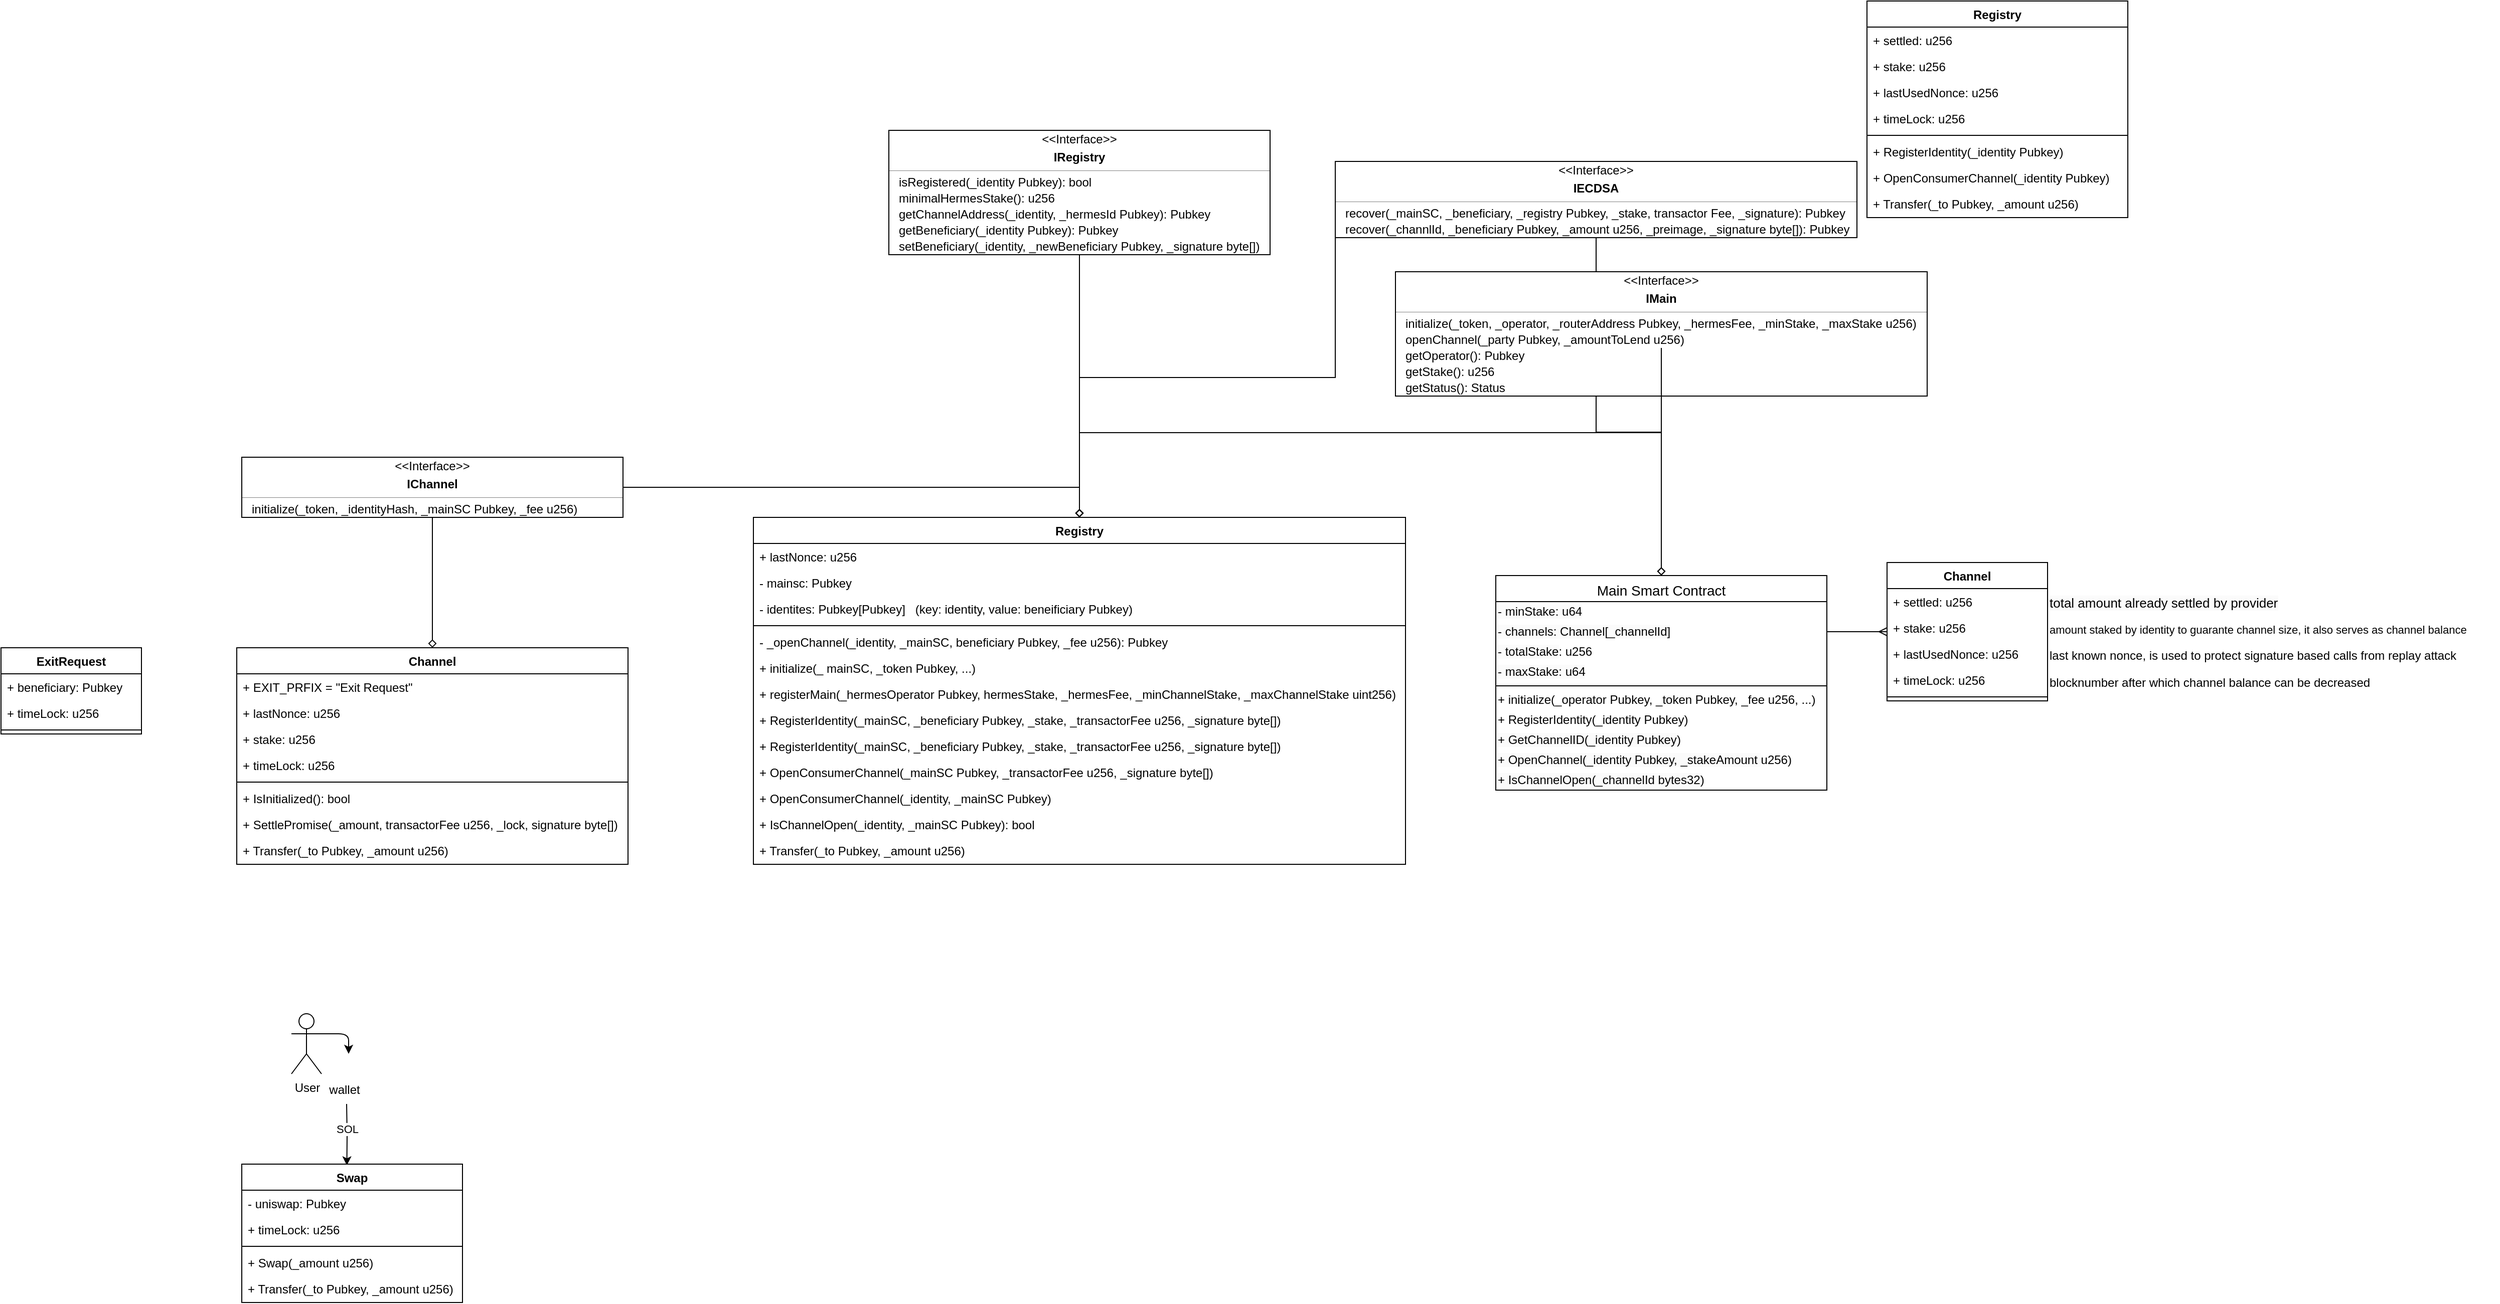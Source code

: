 <mxfile version="26.0.16">
  <diagram name="Page-1" id="e56a1550-8fbb-45ad-956c-1786394a9013">
    <mxGraphModel dx="1572" dy="922" grid="1" gridSize="10" guides="1" tooltips="1" connect="1" arrows="1" fold="1" page="1" pageScale="1" pageWidth="4000" pageHeight="3000" background="none" math="1" shadow="0">
      <root>
        <mxCell id="0" />
        <mxCell id="1" parent="0" />
        <mxCell id="VsVcQcCOclfDHJGfPfXY-29" style="edgeStyle=orthogonalEdgeStyle;rounded=1;orthogonalLoop=1;jettySize=auto;html=1;exitX=1;exitY=0.333;exitDx=0;exitDy=0;exitPerimeter=0;entryX=0.5;entryY=0;entryDx=0;entryDy=0;curved=0;" edge="1" parent="1" source="VsVcQcCOclfDHJGfPfXY-17" target="VsVcQcCOclfDHJGfPfXY-18">
          <mxGeometry relative="1" as="geometry" />
        </mxCell>
        <mxCell id="VsVcQcCOclfDHJGfPfXY-17" value="User" style="shape=umlActor;verticalLabelPosition=bottom;verticalAlign=top;html=1;outlineConnect=0;" vertex="1" parent="1">
          <mxGeometry x="409.5" y="1420" width="30" height="60" as="geometry" />
        </mxCell>
        <mxCell id="VsVcQcCOclfDHJGfPfXY-20" value="" style="group" vertex="1" connectable="0" parent="1">
          <mxGeometry x="437" y="1460" width="55" height="50" as="geometry" />
        </mxCell>
        <mxCell id="VsVcQcCOclfDHJGfPfXY-18" value="" style="shape=image;html=1;verticalAlign=top;verticalLabelPosition=bottom;labelBackgroundColor=#ffffff;imageAspect=0;aspect=fixed;image=https://cdn4.iconfinder.com/data/icons/48-bubbles/48/07.Wallet-128.png" vertex="1" parent="VsVcQcCOclfDHJGfPfXY-20">
          <mxGeometry x="5" width="49.02" height="49.02" as="geometry" />
        </mxCell>
        <mxCell id="VsVcQcCOclfDHJGfPfXY-19" value="wallet" style="text;html=1;align=center;verticalAlign=middle;resizable=0;points=[];autosize=1;strokeColor=none;fillColor=none;" vertex="1" parent="VsVcQcCOclfDHJGfPfXY-20">
          <mxGeometry y="20.588" width="50" height="30" as="geometry" />
        </mxCell>
        <mxCell id="VsVcQcCOclfDHJGfPfXY-30" style="edgeStyle=orthogonalEdgeStyle;rounded=0;orthogonalLoop=1;jettySize=auto;html=1;entryX=0.476;entryY=0.009;entryDx=0;entryDy=0;curved=0;entryPerimeter=0;" edge="1" parent="1" target="VsVcQcCOclfDHJGfPfXY-93">
          <mxGeometry relative="1" as="geometry">
            <mxPoint x="464.5" y="1510" as="sourcePoint" />
            <mxPoint x="464.5" y="1560" as="targetPoint" />
          </mxGeometry>
        </mxCell>
        <mxCell id="VsVcQcCOclfDHJGfPfXY-31" value="SOL" style="edgeLabel;html=1;align=center;verticalAlign=middle;resizable=0;points=[];" vertex="1" connectable="0" parent="VsVcQcCOclfDHJGfPfXY-30">
          <mxGeometry x="-0.274" y="-1" relative="1" as="geometry">
            <mxPoint x="1" y="2" as="offset" />
          </mxGeometry>
        </mxCell>
        <mxCell id="VsVcQcCOclfDHJGfPfXY-146" style="edgeStyle=orthogonalEdgeStyle;rounded=0;orthogonalLoop=1;jettySize=auto;html=1;entryX=0.5;entryY=0;entryDx=0;entryDy=0;strokeColor=default;startArrow=diamond;startFill=0;endArrow=none;" edge="1" parent="1" source="VsVcQcCOclfDHJGfPfXY-66" target="VsVcQcCOclfDHJGfPfXY-127">
          <mxGeometry relative="1" as="geometry">
            <Array as="points">
              <mxPoint x="730" y="895" />
            </Array>
          </mxGeometry>
        </mxCell>
        <mxCell id="VsVcQcCOclfDHJGfPfXY-66" value="Registry" style="swimlane;fontStyle=1;align=center;verticalAlign=top;childLayout=stackLayout;horizontal=1;startSize=26;horizontalStack=0;resizeParent=1;resizeParentMax=0;resizeLast=0;collapsible=1;marginBottom=0;whiteSpace=wrap;html=1;fillStyle=auto;gradientColor=none;" vertex="1" parent="1">
          <mxGeometry x="870" y="925" width="650" height="346" as="geometry" />
        </mxCell>
        <mxCell id="VsVcQcCOclfDHJGfPfXY-69" value="+ lastNonce: u256" style="text;strokeColor=none;fillColor=none;align=left;verticalAlign=top;spacingLeft=4;spacingRight=4;overflow=hidden;rotatable=0;points=[[0,0.5],[1,0.5]];portConstraint=eastwest;whiteSpace=wrap;html=1;" vertex="1" parent="VsVcQcCOclfDHJGfPfXY-66">
          <mxGeometry y="26" width="650" height="26" as="geometry" />
        </mxCell>
        <mxCell id="VsVcQcCOclfDHJGfPfXY-150" value="&lt;div&gt;- mainsc: Pubkey&lt;/div&gt;" style="text;strokeColor=none;fillColor=none;align=left;verticalAlign=top;spacingLeft=4;spacingRight=4;overflow=hidden;rotatable=0;points=[[0,0.5],[1,0.5]];portConstraint=eastwest;whiteSpace=wrap;html=1;" vertex="1" parent="VsVcQcCOclfDHJGfPfXY-66">
          <mxGeometry y="52" width="650" height="26" as="geometry" />
        </mxCell>
        <mxCell id="VsVcQcCOclfDHJGfPfXY-70" value="- identites: Pubkey[Pubkey]&amp;nbsp; &amp;nbsp;(key: identity, value: beneificiary Pubkey)" style="text;strokeColor=none;fillColor=none;align=left;verticalAlign=top;spacingLeft=4;spacingRight=4;overflow=hidden;rotatable=0;points=[[0,0.5],[1,0.5]];portConstraint=eastwest;whiteSpace=wrap;html=1;" vertex="1" parent="VsVcQcCOclfDHJGfPfXY-66">
          <mxGeometry y="78" width="650" height="26" as="geometry" />
        </mxCell>
        <mxCell id="VsVcQcCOclfDHJGfPfXY-71" value="" style="line;strokeWidth=1;fillColor=none;align=left;verticalAlign=middle;spacingTop=-1;spacingLeft=3;spacingRight=3;rotatable=0;labelPosition=right;points=[];portConstraint=eastwest;strokeColor=inherit;" vertex="1" parent="VsVcQcCOclfDHJGfPfXY-66">
          <mxGeometry y="104" width="650" height="8" as="geometry" />
        </mxCell>
        <mxCell id="VsVcQcCOclfDHJGfPfXY-151" value="- _openChannel(_identity, _mainSC, beneficiary Pubkey, _fee u256): Pubkey" style="text;strokeColor=none;fillColor=none;align=left;verticalAlign=middle;spacingLeft=4;spacingRight=4;overflow=hidden;rotatable=0;points=[[0,0.5],[1,0.5]];portConstraint=eastwest;whiteSpace=wrap;html=1;" vertex="1" parent="VsVcQcCOclfDHJGfPfXY-66">
          <mxGeometry y="112" width="650" height="26" as="geometry" />
        </mxCell>
        <mxCell id="VsVcQcCOclfDHJGfPfXY-135" value="+ initialize(_ mainSC, _token Pubkey, ...)" style="text;strokeColor=none;fillColor=none;align=left;verticalAlign=middle;spacingLeft=4;spacingRight=4;overflow=hidden;rotatable=0;points=[[0,0.5],[1,0.5]];portConstraint=eastwest;whiteSpace=wrap;html=1;" vertex="1" parent="VsVcQcCOclfDHJGfPfXY-66">
          <mxGeometry y="138" width="650" height="26" as="geometry" />
        </mxCell>
        <mxCell id="VsVcQcCOclfDHJGfPfXY-166" value="+ registerMain(_hermesOperator Pubkey, hermesStake, _hermesFee, _minChannelStake, _maxChannelStake uint256)" style="text;strokeColor=none;fillColor=none;align=left;verticalAlign=middle;spacingLeft=4;spacingRight=4;overflow=hidden;rotatable=0;points=[[0,0.5],[1,0.5]];portConstraint=eastwest;whiteSpace=wrap;html=1;fontSize=12;" vertex="1" parent="VsVcQcCOclfDHJGfPfXY-66">
          <mxGeometry y="164" width="650" height="26" as="geometry" />
        </mxCell>
        <mxCell id="VsVcQcCOclfDHJGfPfXY-152" value="+ RegisterIdentity(_mainSC, _beneficiary Pubkey, _stake, _transactorFee u256, _signature byte[])" style="text;strokeColor=none;fillColor=none;align=left;verticalAlign=middle;spacingLeft=4;spacingRight=4;overflow=hidden;rotatable=0;points=[[0,0.5],[1,0.5]];portConstraint=eastwest;whiteSpace=wrap;html=1;" vertex="1" parent="VsVcQcCOclfDHJGfPfXY-66">
          <mxGeometry y="190" width="650" height="26" as="geometry" />
        </mxCell>
        <mxCell id="VsVcQcCOclfDHJGfPfXY-72" value="+ RegisterIdentity(_mainSC, _beneficiary Pubkey, _stake, _transactorFee u256, _signature byte[])" style="text;strokeColor=none;fillColor=none;align=left;verticalAlign=middle;spacingLeft=4;spacingRight=4;overflow=hidden;rotatable=0;points=[[0,0.5],[1,0.5]];portConstraint=eastwest;whiteSpace=wrap;html=1;" vertex="1" parent="VsVcQcCOclfDHJGfPfXY-66">
          <mxGeometry y="216" width="650" height="26" as="geometry" />
        </mxCell>
        <mxCell id="VsVcQcCOclfDHJGfPfXY-149" value="+ OpenConsumerChannel(_mainSC Pubkey, _transactorFee u256, _signature byte[])" style="text;strokeColor=none;fillColor=none;align=left;verticalAlign=middle;spacingLeft=4;spacingRight=4;overflow=hidden;rotatable=0;points=[[0,0.5],[1,0.5]];portConstraint=eastwest;whiteSpace=wrap;html=1;" vertex="1" parent="VsVcQcCOclfDHJGfPfXY-66">
          <mxGeometry y="242" width="650" height="26" as="geometry" />
        </mxCell>
        <mxCell id="VsVcQcCOclfDHJGfPfXY-73" value="+ OpenConsumerChannel(_identity, _mainSC Pubkey)" style="text;strokeColor=none;fillColor=none;align=left;verticalAlign=middle;spacingLeft=4;spacingRight=4;overflow=hidden;rotatable=0;points=[[0,0.5],[1,0.5]];portConstraint=eastwest;whiteSpace=wrap;html=1;" vertex="1" parent="VsVcQcCOclfDHJGfPfXY-66">
          <mxGeometry y="268" width="650" height="26" as="geometry" />
        </mxCell>
        <mxCell id="VsVcQcCOclfDHJGfPfXY-148" value="+ IsChannelOpen(_identity, _mainSC Pubkey): bool" style="text;strokeColor=none;fillColor=none;align=left;verticalAlign=middle;spacingLeft=4;spacingRight=4;overflow=hidden;rotatable=0;points=[[0,0.5],[1,0.5]];portConstraint=eastwest;whiteSpace=wrap;html=1;" vertex="1" parent="VsVcQcCOclfDHJGfPfXY-66">
          <mxGeometry y="294" width="650" height="26" as="geometry" />
        </mxCell>
        <mxCell id="VsVcQcCOclfDHJGfPfXY-74" value="+ Transfer(_to Pubkey, _amount u256)" style="text;strokeColor=none;fillColor=none;align=left;verticalAlign=middle;spacingLeft=4;spacingRight=4;overflow=hidden;rotatable=0;points=[[0,0.5],[1,0.5]];portConstraint=eastwest;whiteSpace=wrap;html=1;" vertex="1" parent="VsVcQcCOclfDHJGfPfXY-66">
          <mxGeometry y="320" width="650" height="26" as="geometry" />
        </mxCell>
        <mxCell id="VsVcQcCOclfDHJGfPfXY-76" value="&lt;span style=&quot;font-size: 14px; font-weight: 400;&quot;&gt;Main Smart Contract&lt;/span&gt;" style="swimlane;fontStyle=1;align=center;verticalAlign=top;childLayout=stackLayout;horizontal=1;startSize=26;horizontalStack=0;resizeParent=1;resizeParentMax=0;resizeLast=0;collapsible=1;marginBottom=0;whiteSpace=wrap;html=1;" vertex="1" parent="1">
          <mxGeometry x="1610" y="983" width="330" height="214" as="geometry" />
        </mxCell>
        <mxCell id="VsVcQcCOclfDHJGfPfXY-85" value="&lt;span style=&quot;color: rgb(0, 0, 0); font-family: Helvetica; font-size: 12px; font-style: normal; font-variant-ligatures: normal; font-variant-caps: normal; font-weight: 400; letter-spacing: normal; orphans: 2; text-align: left; text-indent: 0px; text-transform: none; widows: 2; word-spacing: 0px; -webkit-text-stroke-width: 0px; white-space: normal; background-color: rgb(251, 251, 251); text-decoration-thickness: initial; text-decoration-style: initial; text-decoration-color: initial; display: inline !important; float: none;&quot;&gt;- minStake: u64&lt;/span&gt;" style="text;whiteSpace=wrap;html=1;verticalAlign=middle;" vertex="1" parent="VsVcQcCOclfDHJGfPfXY-76">
          <mxGeometry y="26" width="330" height="20" as="geometry" />
        </mxCell>
        <mxCell id="VsVcQcCOclfDHJGfPfXY-88" value="&lt;span style=&quot;color: rgb(0, 0, 0); font-family: Helvetica; font-size: 12px; font-style: normal; font-variant-ligatures: normal; font-variant-caps: normal; font-weight: 400; letter-spacing: normal; orphans: 2; text-align: left; text-indent: 0px; text-transform: none; widows: 2; word-spacing: 0px; -webkit-text-stroke-width: 0px; white-space: normal; background-color: rgb(251, 251, 251); text-decoration-thickness: initial; text-decoration-style: initial; text-decoration-color: initial; float: none; display: inline !important;&quot;&gt;- channels: Channel[_channelId]&lt;/span&gt;" style="text;whiteSpace=wrap;html=1;verticalAlign=middle;" vertex="1" parent="VsVcQcCOclfDHJGfPfXY-76">
          <mxGeometry y="46" width="330" height="20" as="geometry" />
        </mxCell>
        <mxCell id="VsVcQcCOclfDHJGfPfXY-87" value="&lt;span style=&quot;color: rgb(0, 0, 0); font-family: Helvetica; font-size: 12px; font-style: normal; font-variant-ligatures: normal; font-variant-caps: normal; font-weight: 400; letter-spacing: normal; orphans: 2; text-align: left; text-indent: 0px; text-transform: none; widows: 2; word-spacing: 0px; -webkit-text-stroke-width: 0px; white-space: normal; background-color: rgb(251, 251, 251); text-decoration-thickness: initial; text-decoration-style: initial; text-decoration-color: initial; display: inline !important; float: none;&quot;&gt;- totalStake&lt;/span&gt;&lt;span style=&quot;forced-color-adjust: none; color: light-dark(rgb(0, 0, 0), rgb(255, 255, 255)); font-family: Helvetica; font-size: 12px; font-style: normal; font-variant-ligatures: normal; font-variant-caps: normal; font-weight: 400; letter-spacing: normal; orphans: 2; text-align: left; text-indent: 0px; text-transform: none; widows: 2; word-spacing: 0px; -webkit-text-stroke-width: 0px; white-space: normal; background-color: transparent; text-decoration-thickness: initial; text-decoration-style: initial; text-decoration-color: initial;&quot;&gt;: u256&lt;/span&gt;" style="text;whiteSpace=wrap;html=1;verticalAlign=middle;" vertex="1" parent="VsVcQcCOclfDHJGfPfXY-76">
          <mxGeometry y="66" width="330" height="20" as="geometry" />
        </mxCell>
        <mxCell id="VsVcQcCOclfDHJGfPfXY-86" value="&lt;span style=&quot;color: rgb(0, 0, 0); font-family: Helvetica; font-size: 12px; font-style: normal; font-variant-ligatures: normal; font-variant-caps: normal; font-weight: 400; letter-spacing: normal; orphans: 2; text-align: left; text-indent: 0px; text-transform: none; widows: 2; word-spacing: 0px; -webkit-text-stroke-width: 0px; white-space: normal; background-color: rgb(251, 251, 251); text-decoration-thickness: initial; text-decoration-style: initial; text-decoration-color: initial; display: inline !important; float: none;&quot;&gt;- maxStake: u64&lt;/span&gt;" style="text;html=1;verticalAlign=middle;whiteSpace=wrap;" vertex="1" parent="VsVcQcCOclfDHJGfPfXY-76">
          <mxGeometry y="86" width="330" height="20" as="geometry" />
        </mxCell>
        <mxCell id="VsVcQcCOclfDHJGfPfXY-81" value="" style="line;strokeWidth=1;fillColor=none;align=left;verticalAlign=middle;spacingTop=-1;spacingLeft=3;spacingRight=3;rotatable=0;labelPosition=right;points=[];portConstraint=eastwest;strokeColor=inherit;" vertex="1" parent="VsVcQcCOclfDHJGfPfXY-76">
          <mxGeometry y="106" width="330" height="8" as="geometry" />
        </mxCell>
        <mxCell id="VsVcQcCOclfDHJGfPfXY-104" value="+ initialize(_operator Pubkey, _token Pubkey, _fee u256, ...)" style="text;whiteSpace=wrap;html=1;verticalAlign=middle;" vertex="1" parent="VsVcQcCOclfDHJGfPfXY-76">
          <mxGeometry y="114" width="330" height="20" as="geometry" />
        </mxCell>
        <mxCell id="VsVcQcCOclfDHJGfPfXY-92" value="+ RegisterIdentity(_identity Pubkey)" style="text;whiteSpace=wrap;html=1;verticalAlign=middle;" vertex="1" parent="VsVcQcCOclfDHJGfPfXY-76">
          <mxGeometry y="134" width="330" height="20" as="geometry" />
        </mxCell>
        <mxCell id="VsVcQcCOclfDHJGfPfXY-89" value="&lt;span style=&quot;color: rgb(0, 0, 0); font-family: Helvetica; font-size: 12px; font-style: normal; font-variant-ligatures: normal; font-variant-caps: normal; font-weight: 400; letter-spacing: normal; orphans: 2; text-align: left; text-indent: 0px; text-transform: none; widows: 2; word-spacing: 0px; -webkit-text-stroke-width: 0px; white-space: normal; background-color: rgb(251, 251, 251); text-decoration-thickness: initial; text-decoration-style: initial; text-decoration-color: initial; float: none; display: inline !important;&quot;&gt;+ GetChannelID(_identity Pubkey&lt;/span&gt;)&amp;nbsp;" style="text;whiteSpace=wrap;html=1;verticalAlign=middle;" vertex="1" parent="VsVcQcCOclfDHJGfPfXY-76">
          <mxGeometry y="154" width="330" height="20" as="geometry" />
        </mxCell>
        <mxCell id="VsVcQcCOclfDHJGfPfXY-90" value="&lt;span style=&quot;color: rgb(0, 0, 0); font-family: Helvetica; font-size: 12px; font-style: normal; font-variant-ligatures: normal; font-variant-caps: normal; font-weight: 400; letter-spacing: normal; orphans: 2; text-align: left; text-indent: 0px; text-transform: none; widows: 2; word-spacing: 0px; -webkit-text-stroke-width: 0px; white-space: normal; background-color: rgb(251, 251, 251); text-decoration-thickness: initial; text-decoration-style: initial; text-decoration-color: initial; float: none; display: inline !important;&quot;&gt;+ OpenChannel(_identity Pubkey, _stakeAmount&amp;nbsp;&lt;/span&gt;u256)&amp;nbsp;" style="text;whiteSpace=wrap;html=1;verticalAlign=middle;" vertex="1" parent="VsVcQcCOclfDHJGfPfXY-76">
          <mxGeometry y="174" width="330" height="20" as="geometry" />
        </mxCell>
        <mxCell id="VsVcQcCOclfDHJGfPfXY-91" value="&lt;span style=&quot;color: rgb(0, 0, 0); font-family: Helvetica; font-size: 12px; font-style: normal; font-variant-ligatures: normal; font-variant-caps: normal; font-weight: 400; letter-spacing: normal; orphans: 2; text-align: left; text-indent: 0px; text-transform: none; widows: 2; word-spacing: 0px; -webkit-text-stroke-width: 0px; white-space: normal; background-color: rgb(251, 251, 251); text-decoration-thickness: initial; text-decoration-style: initial; text-decoration-color: initial; float: none; display: inline !important;&quot;&gt;+ IsChannelOpen(_channelId bytes32&lt;/span&gt;)&amp;nbsp;" style="text;whiteSpace=wrap;html=1;verticalAlign=middle;" vertex="1" parent="VsVcQcCOclfDHJGfPfXY-76">
          <mxGeometry y="194" width="330" height="20" as="geometry" />
        </mxCell>
        <mxCell id="VsVcQcCOclfDHJGfPfXY-93" value="Swap" style="swimlane;fontStyle=1;align=center;verticalAlign=top;childLayout=stackLayout;horizontal=1;startSize=26;horizontalStack=0;resizeParent=1;resizeParentMax=0;resizeLast=0;collapsible=1;marginBottom=0;whiteSpace=wrap;html=1;" vertex="1" parent="1">
          <mxGeometry x="360" y="1570" width="220" height="138" as="geometry" />
        </mxCell>
        <mxCell id="VsVcQcCOclfDHJGfPfXY-102" value="- uniswap: Pubkey" style="text;strokeColor=none;fillColor=none;align=left;verticalAlign=top;spacingLeft=4;spacingRight=4;overflow=hidden;rotatable=0;points=[[0,0.5],[1,0.5]];portConstraint=eastwest;whiteSpace=wrap;html=1;" vertex="1" parent="VsVcQcCOclfDHJGfPfXY-93">
          <mxGeometry y="26" width="220" height="26" as="geometry" />
        </mxCell>
        <mxCell id="VsVcQcCOclfDHJGfPfXY-97" value="+ timeLock: u256" style="text;strokeColor=none;fillColor=none;align=left;verticalAlign=top;spacingLeft=4;spacingRight=4;overflow=hidden;rotatable=0;points=[[0,0.5],[1,0.5]];portConstraint=eastwest;whiteSpace=wrap;html=1;" vertex="1" parent="VsVcQcCOclfDHJGfPfXY-93">
          <mxGeometry y="52" width="220" height="26" as="geometry" />
        </mxCell>
        <mxCell id="VsVcQcCOclfDHJGfPfXY-98" value="" style="line;strokeWidth=1;fillColor=none;align=left;verticalAlign=middle;spacingTop=-1;spacingLeft=3;spacingRight=3;rotatable=0;labelPosition=right;points=[];portConstraint=eastwest;strokeColor=inherit;" vertex="1" parent="VsVcQcCOclfDHJGfPfXY-93">
          <mxGeometry y="78" width="220" height="8" as="geometry" />
        </mxCell>
        <mxCell id="VsVcQcCOclfDHJGfPfXY-99" value="+ Swap(_amount u256)" style="text;strokeColor=none;fillColor=none;align=left;verticalAlign=middle;spacingLeft=4;spacingRight=4;overflow=hidden;rotatable=0;points=[[0,0.5],[1,0.5]];portConstraint=eastwest;whiteSpace=wrap;html=1;" vertex="1" parent="VsVcQcCOclfDHJGfPfXY-93">
          <mxGeometry y="86" width="220" height="26" as="geometry" />
        </mxCell>
        <mxCell id="VsVcQcCOclfDHJGfPfXY-101" value="+ Transfer(_to Pubkey, _amount u256)" style="text;strokeColor=none;fillColor=none;align=left;verticalAlign=middle;spacingLeft=4;spacingRight=4;overflow=hidden;rotatable=0;points=[[0,0.5],[1,0.5]];portConstraint=eastwest;whiteSpace=wrap;html=1;" vertex="1" parent="VsVcQcCOclfDHJGfPfXY-93">
          <mxGeometry y="112" width="220" height="26" as="geometry" />
        </mxCell>
        <mxCell id="VsVcQcCOclfDHJGfPfXY-103" value="" style="group" vertex="1" connectable="0" parent="1">
          <mxGeometry x="2000" y="970" width="610" height="164" as="geometry" />
        </mxCell>
        <mxCell id="VsVcQcCOclfDHJGfPfXY-36" value="Channel" style="swimlane;fontStyle=1;align=center;verticalAlign=top;childLayout=stackLayout;horizontal=1;startSize=26;horizontalStack=0;resizeParent=1;resizeParentMax=0;resizeLast=0;collapsible=1;marginBottom=0;whiteSpace=wrap;html=1;" vertex="1" parent="VsVcQcCOclfDHJGfPfXY-103">
          <mxGeometry width="160" height="138" as="geometry" />
        </mxCell>
        <mxCell id="VsVcQcCOclfDHJGfPfXY-37" value="+ settled: u256" style="text;strokeColor=none;fillColor=none;align=left;verticalAlign=top;spacingLeft=4;spacingRight=4;overflow=hidden;rotatable=0;points=[[0,0.5],[1,0.5]];portConstraint=eastwest;whiteSpace=wrap;html=1;" vertex="1" parent="VsVcQcCOclfDHJGfPfXY-36">
          <mxGeometry y="26" width="160" height="26" as="geometry" />
        </mxCell>
        <mxCell id="VsVcQcCOclfDHJGfPfXY-40" value="+ stake: u256" style="text;strokeColor=none;fillColor=none;align=left;verticalAlign=top;spacingLeft=4;spacingRight=4;overflow=hidden;rotatable=0;points=[[0,0.5],[1,0.5]];portConstraint=eastwest;whiteSpace=wrap;html=1;" vertex="1" parent="VsVcQcCOclfDHJGfPfXY-36">
          <mxGeometry y="52" width="160" height="26" as="geometry" />
        </mxCell>
        <mxCell id="VsVcQcCOclfDHJGfPfXY-41" value="+ lastUsedNonce: u256&lt;div&gt;&lt;br&gt;&lt;/div&gt;" style="text;strokeColor=none;fillColor=none;align=left;verticalAlign=top;spacingLeft=4;spacingRight=4;overflow=hidden;rotatable=0;points=[[0,0.5],[1,0.5]];portConstraint=eastwest;whiteSpace=wrap;html=1;" vertex="1" parent="VsVcQcCOclfDHJGfPfXY-36">
          <mxGeometry y="78" width="160" height="26" as="geometry" />
        </mxCell>
        <mxCell id="VsVcQcCOclfDHJGfPfXY-42" value="+ timeLock: u256&lt;div&gt;&lt;br&gt;&lt;/div&gt;" style="text;strokeColor=none;fillColor=none;align=left;verticalAlign=top;spacingLeft=4;spacingRight=4;overflow=hidden;rotatable=0;points=[[0,0.5],[1,0.5]];portConstraint=eastwest;whiteSpace=wrap;html=1;" vertex="1" parent="VsVcQcCOclfDHJGfPfXY-36">
          <mxGeometry y="104" width="160" height="26" as="geometry" />
        </mxCell>
        <mxCell id="VsVcQcCOclfDHJGfPfXY-38" value="" style="line;strokeWidth=1;fillColor=none;align=left;verticalAlign=middle;spacingTop=-1;spacingLeft=3;spacingRight=3;rotatable=0;labelPosition=right;points=[];portConstraint=eastwest;strokeColor=inherit;" vertex="1" parent="VsVcQcCOclfDHJGfPfXY-36">
          <mxGeometry y="130" width="160" height="8" as="geometry" />
        </mxCell>
        <mxCell id="VsVcQcCOclfDHJGfPfXY-43" value="amount staked by identity to guarante channel size, it also serves as channel balance" style="text;whiteSpace=wrap;align=left;verticalAlign=middle;fontSize=11;" vertex="1" parent="VsVcQcCOclfDHJGfPfXY-103">
          <mxGeometry x="160" y="52" width="450" height="30" as="geometry" />
        </mxCell>
        <mxCell id="VsVcQcCOclfDHJGfPfXY-44" value="last known nonce, is used to protect signature based calls from replay attack" style="text;whiteSpace=wrap;verticalAlign=middle;" vertex="1" parent="VsVcQcCOclfDHJGfPfXY-103">
          <mxGeometry x="160" y="83" width="440" height="20" as="geometry" />
        </mxCell>
        <mxCell id="VsVcQcCOclfDHJGfPfXY-45" value="&lt;span style=&quot;color: rgb(0, 0, 0); font-family: Helvetica; font-style: normal; font-variant-ligatures: normal; font-variant-caps: normal; font-weight: 400; letter-spacing: normal; orphans: 2; text-align: left; text-indent: 0px; text-transform: none; widows: 2; word-spacing: 0px; -webkit-text-stroke-width: 0px; white-space: normal; background-color: rgb(251, 251, 251); text-decoration-thickness: initial; text-decoration-style: initial; text-decoration-color: initial; float: none; display: inline !important;&quot;&gt;total amount already settled by provider&lt;/span&gt;" style="text;whiteSpace=wrap;html=1;verticalAlign=middle;fontSize=13;" vertex="1" parent="VsVcQcCOclfDHJGfPfXY-103">
          <mxGeometry x="160" y="30" width="310" height="20" as="geometry" />
        </mxCell>
        <mxCell id="VsVcQcCOclfDHJGfPfXY-46" value="blocknumber after which channel balance can be decreased" style="text;whiteSpace=wrap;verticalAlign=middle;" vertex="1" parent="VsVcQcCOclfDHJGfPfXY-103">
          <mxGeometry x="160" y="110" width="350" height="20" as="geometry" />
        </mxCell>
        <mxCell id="VsVcQcCOclfDHJGfPfXY-105" value="Registry" style="swimlane;fontStyle=1;align=center;verticalAlign=top;childLayout=stackLayout;horizontal=1;startSize=26;horizontalStack=0;resizeParent=1;resizeParentMax=0;resizeLast=0;collapsible=1;marginBottom=0;whiteSpace=wrap;html=1;" vertex="1" parent="1">
          <mxGeometry x="1980" y="410" width="260" height="216" as="geometry" />
        </mxCell>
        <mxCell id="VsVcQcCOclfDHJGfPfXY-106" value="+ settled: u256" style="text;strokeColor=none;fillColor=none;align=left;verticalAlign=top;spacingLeft=4;spacingRight=4;overflow=hidden;rotatable=0;points=[[0,0.5],[1,0.5]];portConstraint=eastwest;whiteSpace=wrap;html=1;" vertex="1" parent="VsVcQcCOclfDHJGfPfXY-105">
          <mxGeometry y="26" width="260" height="26" as="geometry" />
        </mxCell>
        <mxCell id="VsVcQcCOclfDHJGfPfXY-107" value="+ stake: u256" style="text;strokeColor=none;fillColor=none;align=left;verticalAlign=top;spacingLeft=4;spacingRight=4;overflow=hidden;rotatable=0;points=[[0,0.5],[1,0.5]];portConstraint=eastwest;whiteSpace=wrap;html=1;" vertex="1" parent="VsVcQcCOclfDHJGfPfXY-105">
          <mxGeometry y="52" width="260" height="26" as="geometry" />
        </mxCell>
        <mxCell id="VsVcQcCOclfDHJGfPfXY-108" value="+ lastUsedNonce: u256&lt;div&gt;&lt;br&gt;&lt;/div&gt;" style="text;strokeColor=none;fillColor=none;align=left;verticalAlign=top;spacingLeft=4;spacingRight=4;overflow=hidden;rotatable=0;points=[[0,0.5],[1,0.5]];portConstraint=eastwest;whiteSpace=wrap;html=1;" vertex="1" parent="VsVcQcCOclfDHJGfPfXY-105">
          <mxGeometry y="78" width="260" height="26" as="geometry" />
        </mxCell>
        <mxCell id="VsVcQcCOclfDHJGfPfXY-109" value="+ timeLock: u256&lt;div&gt;&lt;br&gt;&lt;/div&gt;" style="text;strokeColor=none;fillColor=none;align=left;verticalAlign=top;spacingLeft=4;spacingRight=4;overflow=hidden;rotatable=0;points=[[0,0.5],[1,0.5]];portConstraint=eastwest;whiteSpace=wrap;html=1;" vertex="1" parent="VsVcQcCOclfDHJGfPfXY-105">
          <mxGeometry y="104" width="260" height="26" as="geometry" />
        </mxCell>
        <mxCell id="VsVcQcCOclfDHJGfPfXY-110" value="" style="line;strokeWidth=1;fillColor=none;align=left;verticalAlign=middle;spacingTop=-1;spacingLeft=3;spacingRight=3;rotatable=0;labelPosition=right;points=[];portConstraint=eastwest;strokeColor=inherit;" vertex="1" parent="VsVcQcCOclfDHJGfPfXY-105">
          <mxGeometry y="130" width="260" height="8" as="geometry" />
        </mxCell>
        <mxCell id="VsVcQcCOclfDHJGfPfXY-111" value="+ RegisterIdentity(_identity Pubkey)" style="text;strokeColor=none;fillColor=none;align=left;verticalAlign=middle;spacingLeft=4;spacingRight=4;overflow=hidden;rotatable=0;points=[[0,0.5],[1,0.5]];portConstraint=eastwest;whiteSpace=wrap;html=1;" vertex="1" parent="VsVcQcCOclfDHJGfPfXY-105">
          <mxGeometry y="138" width="260" height="26" as="geometry" />
        </mxCell>
        <mxCell id="VsVcQcCOclfDHJGfPfXY-112" value="+ OpenConsumerChannel(_identity Pubkey)" style="text;strokeColor=none;fillColor=none;align=left;verticalAlign=middle;spacingLeft=4;spacingRight=4;overflow=hidden;rotatable=0;points=[[0,0.5],[1,0.5]];portConstraint=eastwest;whiteSpace=wrap;html=1;" vertex="1" parent="VsVcQcCOclfDHJGfPfXY-105">
          <mxGeometry y="164" width="260" height="26" as="geometry" />
        </mxCell>
        <mxCell id="VsVcQcCOclfDHJGfPfXY-113" value="+ Transfer(_to Pubkey, _amount u256)" style="text;strokeColor=none;fillColor=none;align=left;verticalAlign=middle;spacingLeft=4;spacingRight=4;overflow=hidden;rotatable=0;points=[[0,0.5],[1,0.5]];portConstraint=eastwest;whiteSpace=wrap;html=1;" vertex="1" parent="VsVcQcCOclfDHJGfPfXY-105">
          <mxGeometry y="190" width="260" height="26" as="geometry" />
        </mxCell>
        <mxCell id="VsVcQcCOclfDHJGfPfXY-115" value="" style="fontStyle=1;align=center;verticalAlign=middle;childLayout=stackLayout;horizontal=1;horizontalStack=0;resizeParent=1;resizeParentMax=0;resizeLast=0;marginBottom=0;" vertex="1" parent="1">
          <mxGeometry x="1005" y="539" width="380" height="124" as="geometry" />
        </mxCell>
        <mxCell id="VsVcQcCOclfDHJGfPfXY-116" value="&amp;lt;&amp;lt;Interface&amp;gt;&amp;gt;" style="html=1;align=center;spacing=0;verticalAlign=middle;strokeColor=none;fillColor=none;whiteSpace=wrap;" vertex="1" parent="VsVcQcCOclfDHJGfPfXY-115">
          <mxGeometry width="380" height="18" as="geometry" />
        </mxCell>
        <mxCell id="VsVcQcCOclfDHJGfPfXY-117" value="IRegistry" style="html=1;align=center;spacing=0;verticalAlign=middle;strokeColor=none;fillColor=none;whiteSpace=wrap;fontStyle=1;" vertex="1" parent="VsVcQcCOclfDHJGfPfXY-115">
          <mxGeometry y="18" width="380" height="18" as="geometry" />
        </mxCell>
        <mxCell id="VsVcQcCOclfDHJGfPfXY-118" value="" style="line;strokeWidth=0.25;fillColor=none;align=left;verticalAlign=middle;spacingTop=-1;spacingLeft=3;spacingRight=3;rotatable=0;labelPosition=right;points=[];portConstraint=eastwest;" vertex="1" parent="VsVcQcCOclfDHJGfPfXY-115">
          <mxGeometry y="36" width="380" height="8" as="geometry" />
        </mxCell>
        <mxCell id="VsVcQcCOclfDHJGfPfXY-119" value="isRegistered(_identity Pubkey): bool" style="html=1;align=left;spacing=0;spacingLeft=10;verticalAlign=middle;strokeColor=none;fillColor=none;whiteSpace=wrap;" vertex="1" parent="VsVcQcCOclfDHJGfPfXY-115">
          <mxGeometry y="44" width="380" height="16" as="geometry" />
        </mxCell>
        <mxCell id="VsVcQcCOclfDHJGfPfXY-121" value="minimalHermesStake(): u256" style="html=1;align=left;spacing=0;spacingLeft=10;verticalAlign=middle;strokeColor=none;fillColor=none;whiteSpace=wrap;" vertex="1" parent="VsVcQcCOclfDHJGfPfXY-115">
          <mxGeometry y="60" width="380" height="16" as="geometry" />
        </mxCell>
        <mxCell id="VsVcQcCOclfDHJGfPfXY-122" value="getChannelAddress(_identity, _hermesId Pubkey): Pubkey" style="html=1;align=left;spacing=0;spacingLeft=10;verticalAlign=middle;strokeColor=none;fillColor=none;whiteSpace=wrap;" vertex="1" parent="VsVcQcCOclfDHJGfPfXY-115">
          <mxGeometry y="76" width="380" height="16" as="geometry" />
        </mxCell>
        <mxCell id="VsVcQcCOclfDHJGfPfXY-123" value="getBeneficiary(_identity Pubkey): Pubkey" style="html=1;align=left;spacing=0;spacingLeft=10;verticalAlign=middle;strokeColor=none;fillColor=none;whiteSpace=wrap;" vertex="1" parent="VsVcQcCOclfDHJGfPfXY-115">
          <mxGeometry y="92" width="380" height="16" as="geometry" />
        </mxCell>
        <mxCell id="VsVcQcCOclfDHJGfPfXY-124" value="setBeneficiary(_identity, _newBeneficiary Pubkey, _signature byte[])" style="html=1;align=left;spacing=0;spacingLeft=10;verticalAlign=middle;strokeColor=none;fillColor=none;whiteSpace=wrap;" vertex="1" parent="VsVcQcCOclfDHJGfPfXY-115">
          <mxGeometry y="108" width="380" height="16" as="geometry" />
        </mxCell>
        <mxCell id="VsVcQcCOclfDHJGfPfXY-125" style="edgeStyle=orthogonalEdgeStyle;rounded=0;orthogonalLoop=1;jettySize=auto;html=1;entryX=0.5;entryY=0;entryDx=0;entryDy=0;endArrow=diamond;endFill=0;" edge="1" parent="1" source="VsVcQcCOclfDHJGfPfXY-124" target="VsVcQcCOclfDHJGfPfXY-66">
          <mxGeometry relative="1" as="geometry" />
        </mxCell>
        <mxCell id="VsVcQcCOclfDHJGfPfXY-201" style="edgeStyle=orthogonalEdgeStyle;rounded=0;orthogonalLoop=1;jettySize=auto;html=1;entryX=0.5;entryY=0;entryDx=0;entryDy=0;endArrow=diamond;endFill=0;" edge="1" parent="1" source="VsVcQcCOclfDHJGfPfXY-126" target="VsVcQcCOclfDHJGfPfXY-183">
          <mxGeometry relative="1" as="geometry" />
        </mxCell>
        <mxCell id="VsVcQcCOclfDHJGfPfXY-126" value="" style="fontStyle=1;align=center;verticalAlign=middle;childLayout=stackLayout;horizontal=1;horizontalStack=0;resizeParent=1;resizeParentMax=0;resizeLast=0;marginBottom=0;" vertex="1" parent="1">
          <mxGeometry x="360" y="865" width="380" height="60" as="geometry" />
        </mxCell>
        <mxCell id="VsVcQcCOclfDHJGfPfXY-127" value="&amp;lt;&amp;lt;Interface&amp;gt;&amp;gt;" style="html=1;align=center;spacing=0;verticalAlign=middle;strokeColor=none;fillColor=none;whiteSpace=wrap;" vertex="1" parent="VsVcQcCOclfDHJGfPfXY-126">
          <mxGeometry width="380" height="18" as="geometry" />
        </mxCell>
        <mxCell id="VsVcQcCOclfDHJGfPfXY-128" value="IChannel" style="html=1;align=center;spacing=0;verticalAlign=middle;strokeColor=none;fillColor=none;whiteSpace=wrap;fontStyle=1;" vertex="1" parent="VsVcQcCOclfDHJGfPfXY-126">
          <mxGeometry y="18" width="380" height="18" as="geometry" />
        </mxCell>
        <mxCell id="VsVcQcCOclfDHJGfPfXY-129" value="" style="line;strokeWidth=0.25;fillColor=none;align=left;verticalAlign=middle;spacingTop=-1;spacingLeft=3;spacingRight=3;rotatable=0;labelPosition=right;points=[];portConstraint=eastwest;" vertex="1" parent="VsVcQcCOclfDHJGfPfXY-126">
          <mxGeometry y="36" width="380" height="8" as="geometry" />
        </mxCell>
        <mxCell id="VsVcQcCOclfDHJGfPfXY-130" value="initialize(_token, _identityHash, _mainSC Pubkey, _fee u256)" style="html=1;align=left;spacing=0;spacingLeft=10;verticalAlign=middle;strokeColor=none;fillColor=none;whiteSpace=wrap;" vertex="1" parent="VsVcQcCOclfDHJGfPfXY-126">
          <mxGeometry y="44" width="380" height="16" as="geometry" />
        </mxCell>
        <mxCell id="VsVcQcCOclfDHJGfPfXY-136" value="" style="fontStyle=1;align=center;verticalAlign=middle;childLayout=stackLayout;horizontal=1;horizontalStack=0;resizeParent=1;resizeParentMax=0;resizeLast=0;marginBottom=0;" vertex="1" parent="1">
          <mxGeometry x="1450" y="570" width="520" height="76" as="geometry" />
        </mxCell>
        <mxCell id="VsVcQcCOclfDHJGfPfXY-137" value="&amp;lt;&amp;lt;Interface&amp;gt;&amp;gt;" style="html=1;align=center;spacing=0;verticalAlign=middle;strokeColor=none;fillColor=none;whiteSpace=wrap;" vertex="1" parent="VsVcQcCOclfDHJGfPfXY-136">
          <mxGeometry width="520" height="18" as="geometry" />
        </mxCell>
        <mxCell id="VsVcQcCOclfDHJGfPfXY-138" value="IECDSA" style="html=1;align=center;spacing=0;verticalAlign=middle;strokeColor=none;fillColor=none;whiteSpace=wrap;fontStyle=1;" vertex="1" parent="VsVcQcCOclfDHJGfPfXY-136">
          <mxGeometry y="18" width="520" height="18" as="geometry" />
        </mxCell>
        <mxCell id="VsVcQcCOclfDHJGfPfXY-139" value="" style="line;strokeWidth=0.25;fillColor=none;align=left;verticalAlign=middle;spacingTop=-1;spacingLeft=3;spacingRight=3;rotatable=0;labelPosition=right;points=[];portConstraint=eastwest;" vertex="1" parent="VsVcQcCOclfDHJGfPfXY-136">
          <mxGeometry y="36" width="520" height="8" as="geometry" />
        </mxCell>
        <mxCell id="VsVcQcCOclfDHJGfPfXY-141" value="recover(_mainSC, _beneficiary, _registry Pubkey, _stake, transactor Fee, _signature): Pubkey" style="html=1;align=left;spacing=0;spacingLeft=10;verticalAlign=middle;strokeColor=none;fillColor=none;whiteSpace=wrap;" vertex="1" parent="VsVcQcCOclfDHJGfPfXY-136">
          <mxGeometry y="44" width="520" height="16" as="geometry" />
        </mxCell>
        <mxCell id="VsVcQcCOclfDHJGfPfXY-140" value="recover(_channlId, _beneficiary Pubkey, _amount u256, _preimage, _signature byte[]): Pubkey" style="html=1;align=left;spacing=0;spacingLeft=10;verticalAlign=middle;strokeColor=none;fillColor=none;whiteSpace=wrap;" vertex="1" parent="VsVcQcCOclfDHJGfPfXY-136">
          <mxGeometry y="60" width="520" height="16" as="geometry" />
        </mxCell>
        <mxCell id="VsVcQcCOclfDHJGfPfXY-142" style="edgeStyle=orthogonalEdgeStyle;rounded=0;orthogonalLoop=1;jettySize=auto;html=1;entryX=0.5;entryY=0;entryDx=0;entryDy=0;endArrow=diamond;endFill=0;" edge="1" parent="1" source="VsVcQcCOclfDHJGfPfXY-140" target="VsVcQcCOclfDHJGfPfXY-76">
          <mxGeometry relative="1" as="geometry">
            <Array as="points">
              <mxPoint x="1710" y="840" />
              <mxPoint x="1775" y="840" />
            </Array>
          </mxGeometry>
        </mxCell>
        <mxCell id="VsVcQcCOclfDHJGfPfXY-144" style="edgeStyle=orthogonalEdgeStyle;rounded=0;orthogonalLoop=1;jettySize=auto;html=1;endArrow=none;endFill=0;startArrow=ERmany;startFill=0;" edge="1" parent="1" source="VsVcQcCOclfDHJGfPfXY-36" target="VsVcQcCOclfDHJGfPfXY-88">
          <mxGeometry relative="1" as="geometry" />
        </mxCell>
        <mxCell id="VsVcQcCOclfDHJGfPfXY-163" style="edgeStyle=orthogonalEdgeStyle;rounded=0;orthogonalLoop=1;jettySize=auto;html=1;entryX=0.5;entryY=0;entryDx=0;entryDy=0;startArrow=none;startFill=0;endArrow=diamond;endFill=0;" edge="1" parent="1" source="VsVcQcCOclfDHJGfPfXY-153" target="VsVcQcCOclfDHJGfPfXY-76">
          <mxGeometry relative="1" as="geometry" />
        </mxCell>
        <mxCell id="VsVcQcCOclfDHJGfPfXY-153" value="" style="fontStyle=1;align=center;verticalAlign=middle;childLayout=stackLayout;horizontal=1;horizontalStack=0;resizeParent=1;resizeParentMax=0;resizeLast=0;marginBottom=0;" vertex="1" parent="1">
          <mxGeometry x="1510" y="680" width="530" height="124" as="geometry" />
        </mxCell>
        <mxCell id="VsVcQcCOclfDHJGfPfXY-154" value="&amp;lt;&amp;lt;Interface&amp;gt;&amp;gt;" style="html=1;align=center;spacing=0;verticalAlign=middle;strokeColor=none;fillColor=none;whiteSpace=wrap;" vertex="1" parent="VsVcQcCOclfDHJGfPfXY-153">
          <mxGeometry width="530" height="18" as="geometry" />
        </mxCell>
        <mxCell id="VsVcQcCOclfDHJGfPfXY-155" value="IMain" style="html=1;align=center;spacing=0;verticalAlign=middle;strokeColor=none;fillColor=none;whiteSpace=wrap;fontStyle=1;" vertex="1" parent="VsVcQcCOclfDHJGfPfXY-153">
          <mxGeometry y="18" width="530" height="18" as="geometry" />
        </mxCell>
        <mxCell id="VsVcQcCOclfDHJGfPfXY-156" value="" style="line;strokeWidth=0.25;fillColor=none;align=left;verticalAlign=middle;spacingTop=-1;spacingLeft=3;spacingRight=3;rotatable=0;labelPosition=right;points=[];portConstraint=eastwest;" vertex="1" parent="VsVcQcCOclfDHJGfPfXY-153">
          <mxGeometry y="36" width="530" height="8" as="geometry" />
        </mxCell>
        <mxCell id="VsVcQcCOclfDHJGfPfXY-158" value="initialize(_token, _operator, _routerAddress Pubkey, _hermesFee, _minStake, _maxStake u256)" style="html=1;align=left;spacing=0;spacingLeft=10;verticalAlign=middle;strokeColor=none;fillColor=none;whiteSpace=wrap;" vertex="1" parent="VsVcQcCOclfDHJGfPfXY-153">
          <mxGeometry y="44" width="530" height="16" as="geometry" />
        </mxCell>
        <mxCell id="VsVcQcCOclfDHJGfPfXY-159" value="openChannel(_party Pubkey, _amountToLend u256)" style="html=1;align=left;spacing=0;spacingLeft=10;verticalAlign=middle;strokeColor=none;fillColor=none;whiteSpace=wrap;" vertex="1" parent="VsVcQcCOclfDHJGfPfXY-153">
          <mxGeometry y="60" width="530" height="16" as="geometry" />
        </mxCell>
        <mxCell id="VsVcQcCOclfDHJGfPfXY-162" value="getOperator(): Pubkey" style="html=1;align=left;spacing=0;spacingLeft=10;verticalAlign=middle;strokeColor=none;fillColor=none;whiteSpace=wrap;" vertex="1" parent="VsVcQcCOclfDHJGfPfXY-153">
          <mxGeometry y="76" width="530" height="16" as="geometry" />
        </mxCell>
        <mxCell id="VsVcQcCOclfDHJGfPfXY-161" value="getStake(): u256" style="html=1;align=left;spacing=0;spacingLeft=10;verticalAlign=middle;strokeColor=none;fillColor=none;whiteSpace=wrap;" vertex="1" parent="VsVcQcCOclfDHJGfPfXY-153">
          <mxGeometry y="92" width="530" height="16" as="geometry" />
        </mxCell>
        <mxCell id="VsVcQcCOclfDHJGfPfXY-160" value="getStatus(): Status" style="html=1;align=left;spacing=0;spacingLeft=10;verticalAlign=middle;strokeColor=none;fillColor=none;whiteSpace=wrap;" vertex="1" parent="VsVcQcCOclfDHJGfPfXY-153">
          <mxGeometry y="108" width="530" height="16" as="geometry" />
        </mxCell>
        <mxCell id="VsVcQcCOclfDHJGfPfXY-165" style="edgeStyle=orthogonalEdgeStyle;rounded=0;orthogonalLoop=1;jettySize=auto;html=1;entryX=0.5;entryY=0;entryDx=0;entryDy=0;endArrow=diamond;endFill=0;" edge="1" parent="1" source="VsVcQcCOclfDHJGfPfXY-159" target="VsVcQcCOclfDHJGfPfXY-66">
          <mxGeometry relative="1" as="geometry" />
        </mxCell>
        <mxCell id="VsVcQcCOclfDHJGfPfXY-167" style="edgeStyle=orthogonalEdgeStyle;rounded=0;orthogonalLoop=1;jettySize=auto;html=1;exitX=0;exitY=1;exitDx=0;exitDy=0;endArrow=diamond;endFill=0;" edge="1" parent="1" source="VsVcQcCOclfDHJGfPfXY-140" target="VsVcQcCOclfDHJGfPfXY-66">
          <mxGeometry relative="1" as="geometry" />
        </mxCell>
        <mxCell id="VsVcQcCOclfDHJGfPfXY-183" value="Channel" style="swimlane;fontStyle=1;align=center;verticalAlign=top;childLayout=stackLayout;horizontal=1;startSize=26;horizontalStack=0;resizeParent=1;resizeParentMax=0;resizeLast=0;collapsible=1;marginBottom=0;whiteSpace=wrap;html=1;" vertex="1" parent="1">
          <mxGeometry x="355" y="1055" width="390" height="216" as="geometry" />
        </mxCell>
        <mxCell id="VsVcQcCOclfDHJGfPfXY-184" value="+ EXIT_PRFIX = &quot;Exit Request&quot;" style="text;strokeColor=none;fillColor=none;align=left;verticalAlign=top;spacingLeft=4;spacingRight=4;overflow=hidden;rotatable=0;points=[[0,0.5],[1,0.5]];portConstraint=eastwest;whiteSpace=wrap;html=1;" vertex="1" parent="VsVcQcCOclfDHJGfPfXY-183">
          <mxGeometry y="26" width="390" height="26" as="geometry" />
        </mxCell>
        <mxCell id="VsVcQcCOclfDHJGfPfXY-186" value="+ lastNonce: u256&lt;div&gt;&lt;br&gt;&lt;/div&gt;" style="text;strokeColor=none;fillColor=none;align=left;verticalAlign=top;spacingLeft=4;spacingRight=4;overflow=hidden;rotatable=0;points=[[0,0.5],[1,0.5]];portConstraint=eastwest;whiteSpace=wrap;html=1;" vertex="1" parent="VsVcQcCOclfDHJGfPfXY-183">
          <mxGeometry y="52" width="390" height="26" as="geometry" />
        </mxCell>
        <mxCell id="VsVcQcCOclfDHJGfPfXY-185" value="+ stake: u256" style="text;strokeColor=none;fillColor=none;align=left;verticalAlign=top;spacingLeft=4;spacingRight=4;overflow=hidden;rotatable=0;points=[[0,0.5],[1,0.5]];portConstraint=eastwest;whiteSpace=wrap;html=1;" vertex="1" parent="VsVcQcCOclfDHJGfPfXY-183">
          <mxGeometry y="78" width="390" height="26" as="geometry" />
        </mxCell>
        <mxCell id="VsVcQcCOclfDHJGfPfXY-187" value="+ timeLock: u256&lt;div&gt;&lt;br&gt;&lt;/div&gt;" style="text;strokeColor=none;fillColor=none;align=left;verticalAlign=top;spacingLeft=4;spacingRight=4;overflow=hidden;rotatable=0;points=[[0,0.5],[1,0.5]];portConstraint=eastwest;whiteSpace=wrap;html=1;" vertex="1" parent="VsVcQcCOclfDHJGfPfXY-183">
          <mxGeometry y="104" width="390" height="26" as="geometry" />
        </mxCell>
        <mxCell id="VsVcQcCOclfDHJGfPfXY-188" value="" style="line;strokeWidth=1;fillColor=none;align=left;verticalAlign=middle;spacingTop=-1;spacingLeft=3;spacingRight=3;rotatable=0;labelPosition=right;points=[];portConstraint=eastwest;strokeColor=inherit;" vertex="1" parent="VsVcQcCOclfDHJGfPfXY-183">
          <mxGeometry y="130" width="390" height="8" as="geometry" />
        </mxCell>
        <mxCell id="VsVcQcCOclfDHJGfPfXY-189" value="+ IsInitialized(): bool" style="text;strokeColor=none;fillColor=none;align=left;verticalAlign=middle;spacingLeft=4;spacingRight=4;overflow=hidden;rotatable=0;points=[[0,0.5],[1,0.5]];portConstraint=eastwest;whiteSpace=wrap;html=1;" vertex="1" parent="VsVcQcCOclfDHJGfPfXY-183">
          <mxGeometry y="138" width="390" height="26" as="geometry" />
        </mxCell>
        <mxCell id="VsVcQcCOclfDHJGfPfXY-190" value="+ SettlePromise(_amount, transactorFee u256, _lock, signature byte[])" style="text;strokeColor=none;fillColor=none;align=left;verticalAlign=middle;spacingLeft=4;spacingRight=4;overflow=hidden;rotatable=0;points=[[0,0.5],[1,0.5]];portConstraint=eastwest;whiteSpace=wrap;html=1;" vertex="1" parent="VsVcQcCOclfDHJGfPfXY-183">
          <mxGeometry y="164" width="390" height="26" as="geometry" />
        </mxCell>
        <mxCell id="VsVcQcCOclfDHJGfPfXY-191" value="+ Transfer(_to Pubkey, _amount u256)" style="text;strokeColor=none;fillColor=none;align=left;verticalAlign=middle;spacingLeft=4;spacingRight=4;overflow=hidden;rotatable=0;points=[[0,0.5],[1,0.5]];portConstraint=eastwest;whiteSpace=wrap;html=1;" vertex="1" parent="VsVcQcCOclfDHJGfPfXY-183">
          <mxGeometry y="190" width="390" height="26" as="geometry" />
        </mxCell>
        <mxCell id="VsVcQcCOclfDHJGfPfXY-192" value="ExitRequest" style="swimlane;fontStyle=1;align=center;verticalAlign=top;childLayout=stackLayout;horizontal=1;startSize=26;horizontalStack=0;resizeParent=1;resizeParentMax=0;resizeLast=0;collapsible=1;marginBottom=0;whiteSpace=wrap;html=1;" vertex="1" parent="1">
          <mxGeometry x="120" y="1055" width="140" height="86" as="geometry" />
        </mxCell>
        <mxCell id="VsVcQcCOclfDHJGfPfXY-193" value="+ beneficiary: Pubkey" style="text;strokeColor=none;fillColor=none;align=left;verticalAlign=top;spacingLeft=4;spacingRight=4;overflow=hidden;rotatable=0;points=[[0,0.5],[1,0.5]];portConstraint=eastwest;whiteSpace=wrap;html=1;" vertex="1" parent="VsVcQcCOclfDHJGfPfXY-192">
          <mxGeometry y="26" width="140" height="26" as="geometry" />
        </mxCell>
        <mxCell id="VsVcQcCOclfDHJGfPfXY-196" value="+ timeLock: u256&lt;div&gt;&lt;br&gt;&lt;/div&gt;" style="text;strokeColor=none;fillColor=none;align=left;verticalAlign=top;spacingLeft=4;spacingRight=4;overflow=hidden;rotatable=0;points=[[0,0.5],[1,0.5]];portConstraint=eastwest;whiteSpace=wrap;html=1;" vertex="1" parent="VsVcQcCOclfDHJGfPfXY-192">
          <mxGeometry y="52" width="140" height="26" as="geometry" />
        </mxCell>
        <mxCell id="VsVcQcCOclfDHJGfPfXY-197" value="" style="line;strokeWidth=1;fillColor=none;align=left;verticalAlign=middle;spacingTop=-1;spacingLeft=3;spacingRight=3;rotatable=0;labelPosition=right;points=[];portConstraint=eastwest;strokeColor=inherit;" vertex="1" parent="VsVcQcCOclfDHJGfPfXY-192">
          <mxGeometry y="78" width="140" height="8" as="geometry" />
        </mxCell>
      </root>
    </mxGraphModel>
  </diagram>
</mxfile>
